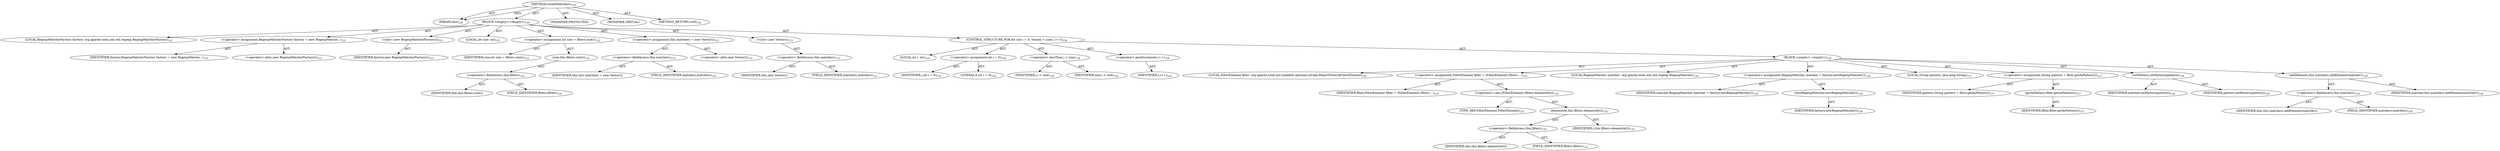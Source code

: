 digraph "createMatchers" {  
"111669149701" [label = <(METHOD,createMatchers)<SUB>120</SUB>> ]
"115964117001" [label = <(PARAM,this)<SUB>120</SUB>> ]
"25769803788" [label = <(BLOCK,&lt;empty&gt;,&lt;empty&gt;)<SUB>120</SUB>> ]
"94489280518" [label = <(LOCAL,RegexpMatcherFactory factory: org.apache.tools.ant.util.regexp.RegexpMatcherFactory)<SUB>121</SUB>> ]
"30064771119" [label = <(&lt;operator&gt;.assignment,RegexpMatcherFactory factory = new RegexpMatche...)<SUB>121</SUB>> ]
"68719476775" [label = <(IDENTIFIER,factory,RegexpMatcherFactory factory = new RegexpMatche...)<SUB>121</SUB>> ]
"30064771120" [label = <(&lt;operator&gt;.alloc,new RegexpMatcherFactory())<SUB>121</SUB>> ]
"30064771121" [label = <(&lt;init&gt;,new RegexpMatcherFactory())<SUB>121</SUB>> ]
"68719476776" [label = <(IDENTIFIER,factory,new RegexpMatcherFactory())<SUB>121</SUB>> ]
"94489280519" [label = <(LOCAL,int size: int)<SUB>122</SUB>> ]
"30064771122" [label = <(&lt;operator&gt;.assignment,int size = filters.size())<SUB>122</SUB>> ]
"68719476777" [label = <(IDENTIFIER,size,int size = filters.size())<SUB>122</SUB>> ]
"30064771123" [label = <(size,this.filters.size())<SUB>122</SUB>> ]
"30064771124" [label = <(&lt;operator&gt;.fieldAccess,this.filters)<SUB>122</SUB>> ]
"68719476778" [label = <(IDENTIFIER,this,this.filters.size())> ]
"55834574858" [label = <(FIELD_IDENTIFIER,filters,filters)<SUB>122</SUB>> ]
"30064771125" [label = <(&lt;operator&gt;.assignment,this.matchers = new Vector())<SUB>123</SUB>> ]
"30064771126" [label = <(&lt;operator&gt;.fieldAccess,this.matchers)<SUB>123</SUB>> ]
"68719476779" [label = <(IDENTIFIER,this,this.matchers = new Vector())> ]
"55834574859" [label = <(FIELD_IDENTIFIER,matchers,matchers)<SUB>123</SUB>> ]
"30064771127" [label = <(&lt;operator&gt;.alloc,new Vector())<SUB>123</SUB>> ]
"30064771128" [label = <(&lt;init&gt;,new Vector())<SUB>123</SUB>> ]
"30064771129" [label = <(&lt;operator&gt;.fieldAccess,this.matchers)<SUB>123</SUB>> ]
"68719476780" [label = <(IDENTIFIER,this,new Vector())> ]
"55834574860" [label = <(FIELD_IDENTIFIER,matchers,matchers)<SUB>123</SUB>> ]
"47244640262" [label = <(CONTROL_STRUCTURE,FOR,for (int i = 0; Some(i &lt; size); i++))<SUB>124</SUB>> ]
"94489280520" [label = <(LOCAL,int i: int)<SUB>124</SUB>> ]
"30064771130" [label = <(&lt;operator&gt;.assignment,int i = 0)<SUB>124</SUB>> ]
"68719476781" [label = <(IDENTIFIER,i,int i = 0)<SUB>124</SUB>> ]
"90194313221" [label = <(LITERAL,0,int i = 0)<SUB>124</SUB>> ]
"30064771131" [label = <(&lt;operator&gt;.lessThan,i &lt; size)<SUB>124</SUB>> ]
"68719476782" [label = <(IDENTIFIER,i,i &lt; size)<SUB>124</SUB>> ]
"68719476783" [label = <(IDENTIFIER,size,i &lt; size)<SUB>124</SUB>> ]
"30064771132" [label = <(&lt;operator&gt;.postIncrement,i++)<SUB>124</SUB>> ]
"68719476784" [label = <(IDENTIFIER,i,i++)<SUB>124</SUB>> ]
"25769803789" [label = <(BLOCK,&lt;empty&gt;,&lt;empty&gt;)<SUB>124</SUB>> ]
"94489280521" [label = <(LOCAL,FilterElement filter: org.apache.tools.ant.taskdefs.optional.sitraka.ReportFilters$FilterElement)<SUB>125</SUB>> ]
"30064771133" [label = <(&lt;operator&gt;.assignment,FilterElement filter = (FilterElement) filters....)<SUB>125</SUB>> ]
"68719476785" [label = <(IDENTIFIER,filter,FilterElement filter = (FilterElement) filters....)<SUB>125</SUB>> ]
"30064771134" [label = <(&lt;operator&gt;.cast,(FilterElement) filters.elementAt(i))<SUB>125</SUB>> ]
"180388626436" [label = <(TYPE_REF,FilterElement,FilterElement)<SUB>125</SUB>> ]
"30064771135" [label = <(elementAt,this.filters.elementAt(i))<SUB>125</SUB>> ]
"30064771136" [label = <(&lt;operator&gt;.fieldAccess,this.filters)<SUB>125</SUB>> ]
"68719476786" [label = <(IDENTIFIER,this,this.filters.elementAt(i))> ]
"55834574861" [label = <(FIELD_IDENTIFIER,filters,filters)<SUB>125</SUB>> ]
"68719476787" [label = <(IDENTIFIER,i,this.filters.elementAt(i))<SUB>125</SUB>> ]
"94489280522" [label = <(LOCAL,RegexpMatcher matcher: org.apache.tools.ant.util.regexp.RegexpMatcher)<SUB>126</SUB>> ]
"30064771137" [label = <(&lt;operator&gt;.assignment,RegexpMatcher matcher = factory.newRegexpMatcher())<SUB>126</SUB>> ]
"68719476788" [label = <(IDENTIFIER,matcher,RegexpMatcher matcher = factory.newRegexpMatcher())<SUB>126</SUB>> ]
"30064771138" [label = <(newRegexpMatcher,newRegexpMatcher())<SUB>126</SUB>> ]
"68719476789" [label = <(IDENTIFIER,factory,newRegexpMatcher())<SUB>126</SUB>> ]
"94489280523" [label = <(LOCAL,String pattern: java.lang.String)<SUB>127</SUB>> ]
"30064771139" [label = <(&lt;operator&gt;.assignment,String pattern = filter.getAsPattern())<SUB>127</SUB>> ]
"68719476790" [label = <(IDENTIFIER,pattern,String pattern = filter.getAsPattern())<SUB>127</SUB>> ]
"30064771140" [label = <(getAsPattern,filter.getAsPattern())<SUB>127</SUB>> ]
"68719476791" [label = <(IDENTIFIER,filter,filter.getAsPattern())<SUB>127</SUB>> ]
"30064771141" [label = <(setPattern,setPattern(pattern))<SUB>128</SUB>> ]
"68719476792" [label = <(IDENTIFIER,matcher,setPattern(pattern))<SUB>128</SUB>> ]
"68719476793" [label = <(IDENTIFIER,pattern,setPattern(pattern))<SUB>128</SUB>> ]
"30064771142" [label = <(addElement,this.matchers.addElement(matcher))<SUB>129</SUB>> ]
"30064771143" [label = <(&lt;operator&gt;.fieldAccess,this.matchers)<SUB>129</SUB>> ]
"68719476794" [label = <(IDENTIFIER,this,this.matchers.addElement(matcher))> ]
"55834574862" [label = <(FIELD_IDENTIFIER,matchers,matchers)<SUB>129</SUB>> ]
"68719476795" [label = <(IDENTIFIER,matcher,this.matchers.addElement(matcher))<SUB>129</SUB>> ]
"133143986188" [label = <(MODIFIER,PROTECTED)> ]
"133143986189" [label = <(MODIFIER,VIRTUAL)> ]
"128849018885" [label = <(METHOD_RETURN,void)<SUB>120</SUB>> ]
  "111669149701" -> "115964117001"  [ label = "AST: "] 
  "111669149701" -> "25769803788"  [ label = "AST: "] 
  "111669149701" -> "133143986188"  [ label = "AST: "] 
  "111669149701" -> "133143986189"  [ label = "AST: "] 
  "111669149701" -> "128849018885"  [ label = "AST: "] 
  "25769803788" -> "94489280518"  [ label = "AST: "] 
  "25769803788" -> "30064771119"  [ label = "AST: "] 
  "25769803788" -> "30064771121"  [ label = "AST: "] 
  "25769803788" -> "94489280519"  [ label = "AST: "] 
  "25769803788" -> "30064771122"  [ label = "AST: "] 
  "25769803788" -> "30064771125"  [ label = "AST: "] 
  "25769803788" -> "30064771128"  [ label = "AST: "] 
  "25769803788" -> "47244640262"  [ label = "AST: "] 
  "30064771119" -> "68719476775"  [ label = "AST: "] 
  "30064771119" -> "30064771120"  [ label = "AST: "] 
  "30064771121" -> "68719476776"  [ label = "AST: "] 
  "30064771122" -> "68719476777"  [ label = "AST: "] 
  "30064771122" -> "30064771123"  [ label = "AST: "] 
  "30064771123" -> "30064771124"  [ label = "AST: "] 
  "30064771124" -> "68719476778"  [ label = "AST: "] 
  "30064771124" -> "55834574858"  [ label = "AST: "] 
  "30064771125" -> "30064771126"  [ label = "AST: "] 
  "30064771125" -> "30064771127"  [ label = "AST: "] 
  "30064771126" -> "68719476779"  [ label = "AST: "] 
  "30064771126" -> "55834574859"  [ label = "AST: "] 
  "30064771128" -> "30064771129"  [ label = "AST: "] 
  "30064771129" -> "68719476780"  [ label = "AST: "] 
  "30064771129" -> "55834574860"  [ label = "AST: "] 
  "47244640262" -> "94489280520"  [ label = "AST: "] 
  "47244640262" -> "30064771130"  [ label = "AST: "] 
  "47244640262" -> "30064771131"  [ label = "AST: "] 
  "47244640262" -> "30064771132"  [ label = "AST: "] 
  "47244640262" -> "25769803789"  [ label = "AST: "] 
  "30064771130" -> "68719476781"  [ label = "AST: "] 
  "30064771130" -> "90194313221"  [ label = "AST: "] 
  "30064771131" -> "68719476782"  [ label = "AST: "] 
  "30064771131" -> "68719476783"  [ label = "AST: "] 
  "30064771132" -> "68719476784"  [ label = "AST: "] 
  "25769803789" -> "94489280521"  [ label = "AST: "] 
  "25769803789" -> "30064771133"  [ label = "AST: "] 
  "25769803789" -> "94489280522"  [ label = "AST: "] 
  "25769803789" -> "30064771137"  [ label = "AST: "] 
  "25769803789" -> "94489280523"  [ label = "AST: "] 
  "25769803789" -> "30064771139"  [ label = "AST: "] 
  "25769803789" -> "30064771141"  [ label = "AST: "] 
  "25769803789" -> "30064771142"  [ label = "AST: "] 
  "30064771133" -> "68719476785"  [ label = "AST: "] 
  "30064771133" -> "30064771134"  [ label = "AST: "] 
  "30064771134" -> "180388626436"  [ label = "AST: "] 
  "30064771134" -> "30064771135"  [ label = "AST: "] 
  "30064771135" -> "30064771136"  [ label = "AST: "] 
  "30064771135" -> "68719476787"  [ label = "AST: "] 
  "30064771136" -> "68719476786"  [ label = "AST: "] 
  "30064771136" -> "55834574861"  [ label = "AST: "] 
  "30064771137" -> "68719476788"  [ label = "AST: "] 
  "30064771137" -> "30064771138"  [ label = "AST: "] 
  "30064771138" -> "68719476789"  [ label = "AST: "] 
  "30064771139" -> "68719476790"  [ label = "AST: "] 
  "30064771139" -> "30064771140"  [ label = "AST: "] 
  "30064771140" -> "68719476791"  [ label = "AST: "] 
  "30064771141" -> "68719476792"  [ label = "AST: "] 
  "30064771141" -> "68719476793"  [ label = "AST: "] 
  "30064771142" -> "30064771143"  [ label = "AST: "] 
  "30064771142" -> "68719476795"  [ label = "AST: "] 
  "30064771143" -> "68719476794"  [ label = "AST: "] 
  "30064771143" -> "55834574862"  [ label = "AST: "] 
  "111669149701" -> "115964117001"  [ label = "DDG: "] 
}
